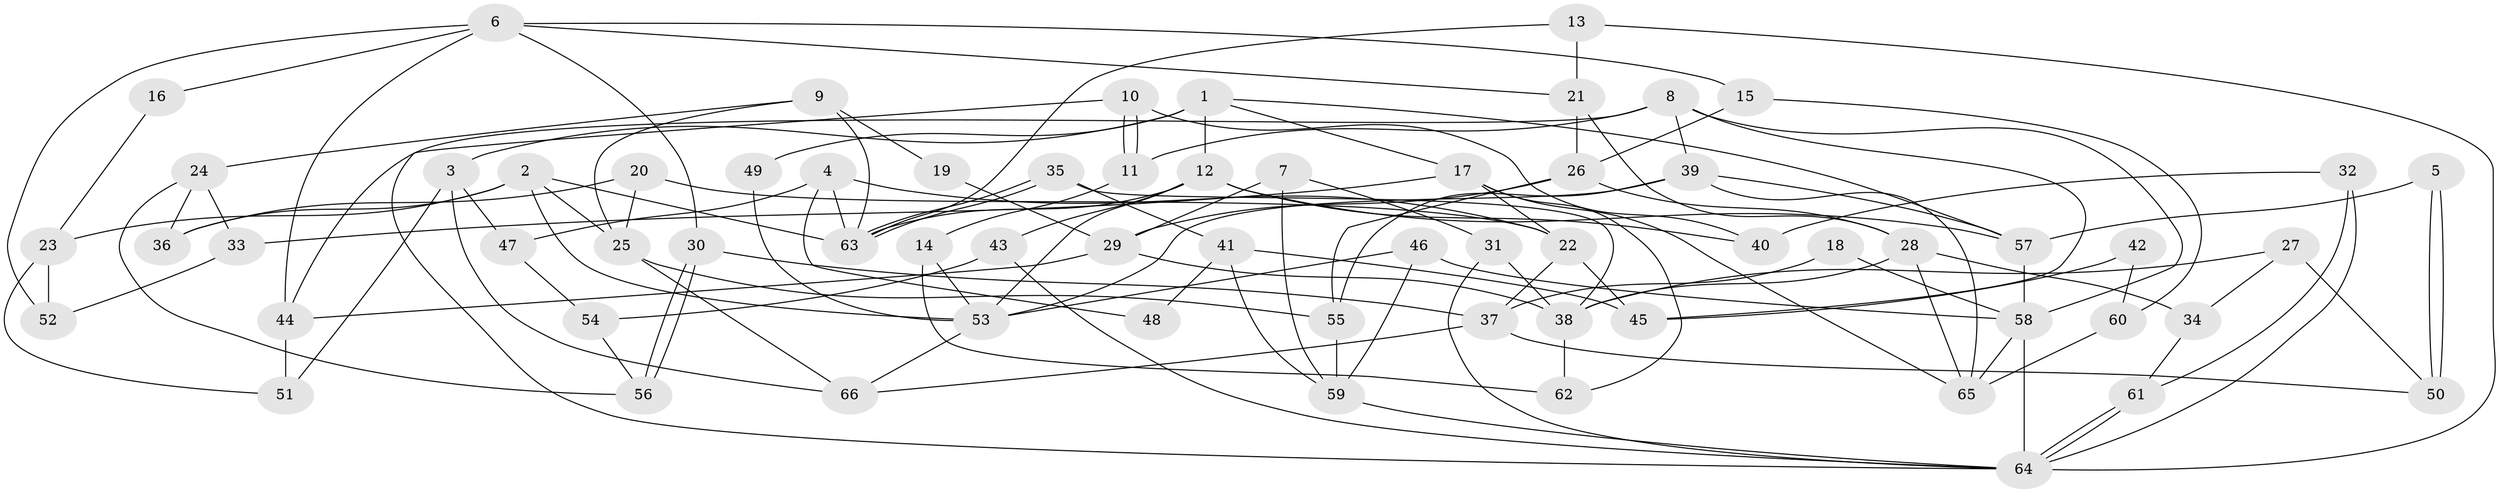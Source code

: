// Generated by graph-tools (version 1.1) at 2025/02/03/09/25 03:02:00]
// undirected, 66 vertices, 132 edges
graph export_dot {
graph [start="1"]
  node [color=gray90,style=filled];
  1;
  2;
  3;
  4;
  5;
  6;
  7;
  8;
  9;
  10;
  11;
  12;
  13;
  14;
  15;
  16;
  17;
  18;
  19;
  20;
  21;
  22;
  23;
  24;
  25;
  26;
  27;
  28;
  29;
  30;
  31;
  32;
  33;
  34;
  35;
  36;
  37;
  38;
  39;
  40;
  41;
  42;
  43;
  44;
  45;
  46;
  47;
  48;
  49;
  50;
  51;
  52;
  53;
  54;
  55;
  56;
  57;
  58;
  59;
  60;
  61;
  62;
  63;
  64;
  65;
  66;
  1 -- 57;
  1 -- 12;
  1 -- 3;
  1 -- 17;
  1 -- 49;
  2 -- 25;
  2 -- 63;
  2 -- 23;
  2 -- 36;
  2 -- 53;
  3 -- 66;
  3 -- 47;
  3 -- 51;
  4 -- 22;
  4 -- 63;
  4 -- 47;
  4 -- 48;
  5 -- 50;
  5 -- 50;
  5 -- 57;
  6 -- 21;
  6 -- 52;
  6 -- 15;
  6 -- 16;
  6 -- 30;
  6 -- 44;
  7 -- 29;
  7 -- 59;
  7 -- 31;
  8 -- 58;
  8 -- 39;
  8 -- 11;
  8 -- 44;
  8 -- 45;
  9 -- 63;
  9 -- 24;
  9 -- 19;
  9 -- 25;
  10 -- 64;
  10 -- 11;
  10 -- 11;
  10 -- 40;
  11 -- 14;
  12 -- 57;
  12 -- 53;
  12 -- 40;
  12 -- 43;
  12 -- 63;
  13 -- 64;
  13 -- 63;
  13 -- 21;
  14 -- 53;
  14 -- 62;
  15 -- 26;
  15 -- 60;
  16 -- 23;
  17 -- 22;
  17 -- 33;
  17 -- 62;
  17 -- 65;
  18 -- 58;
  18 -- 37;
  19 -- 29;
  20 -- 25;
  20 -- 22;
  20 -- 36;
  21 -- 26;
  21 -- 28;
  22 -- 37;
  22 -- 45;
  23 -- 51;
  23 -- 52;
  24 -- 56;
  24 -- 36;
  24 -- 33;
  25 -- 55;
  25 -- 66;
  26 -- 28;
  26 -- 29;
  26 -- 55;
  27 -- 38;
  27 -- 50;
  27 -- 34;
  28 -- 38;
  28 -- 34;
  28 -- 65;
  29 -- 38;
  29 -- 44;
  30 -- 56;
  30 -- 56;
  30 -- 37;
  31 -- 64;
  31 -- 38;
  32 -- 61;
  32 -- 40;
  32 -- 64;
  33 -- 52;
  34 -- 61;
  35 -- 38;
  35 -- 63;
  35 -- 63;
  35 -- 41;
  37 -- 66;
  37 -- 50;
  38 -- 62;
  39 -- 53;
  39 -- 65;
  39 -- 55;
  39 -- 57;
  41 -- 59;
  41 -- 45;
  41 -- 48;
  42 -- 60;
  42 -- 45;
  43 -- 64;
  43 -- 54;
  44 -- 51;
  46 -- 59;
  46 -- 58;
  46 -- 53;
  47 -- 54;
  49 -- 53;
  53 -- 66;
  54 -- 56;
  55 -- 59;
  57 -- 58;
  58 -- 64;
  58 -- 65;
  59 -- 64;
  60 -- 65;
  61 -- 64;
  61 -- 64;
}
